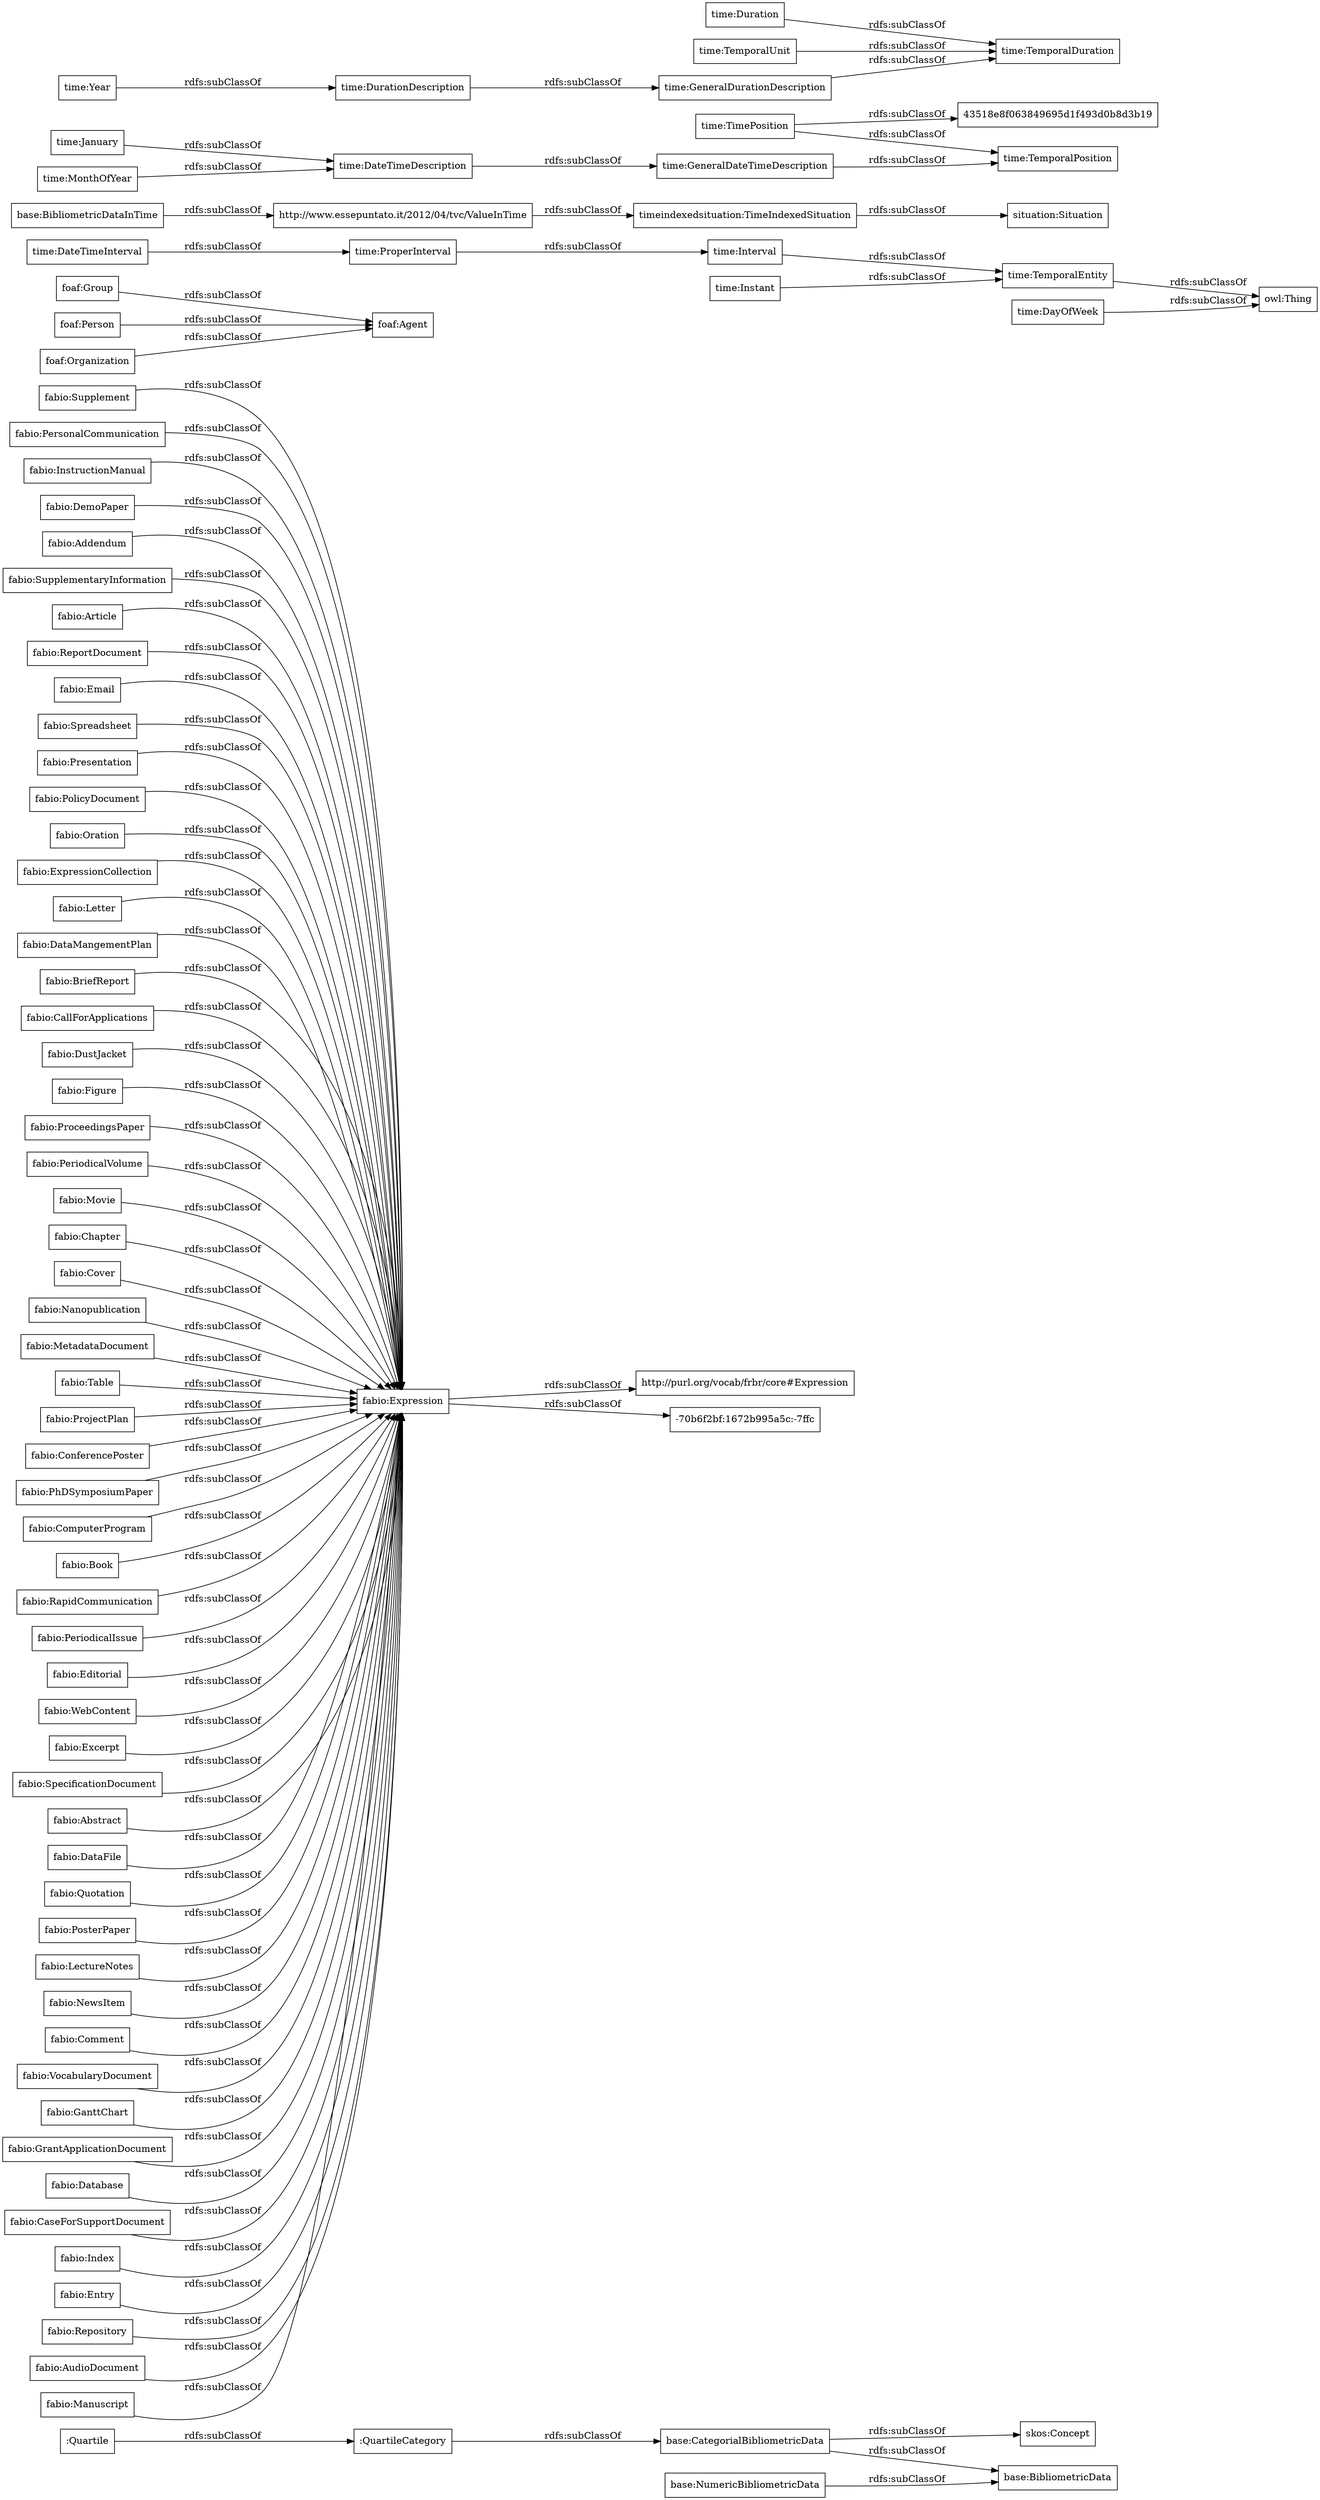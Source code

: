 digraph ar2dtool_diagram { 
rankdir=LR;
size="1000"
node [shape = rectangle, color="black"]; ":Quartile" "fabio:Supplement" "fabio:PersonalCommunication" "fabio:InstructionManual" "fabio:DemoPaper" "fabio:Addendum" "fabio:SupplementaryInformation" "fabio:Article" "fabio:ReportDocument" "http://purl.org/vocab/frbr/core#Expression" "fabio:Email" "fabio:Spreadsheet" "fabio:Presentation" "fabio:PolicyDocument" "fabio:Oration" "foaf:Group" "fabio:ExpressionCollection" "fabio:Letter" "fabio:DataMangementPlan" "fabio:BriefReport" "fabio:CallForApplications" "fabio:DustJacket" "foaf:Person" "fabio:Figure" "fabio:ProceedingsPaper" "fabio:PeriodicalVolume" "fabio:Movie" "fabio:Chapter" "fabio:Cover" "fabio:Nanopublication" "fabio:MetadataDocument" "fabio:Table" "fabio:ProjectPlan" "fabio:ConferencePoster" "fabio:PhDSymposiumPaper" "-70b6f2bf:1672b995a5c:-7ffc" ":QuartileCategory" "fabio:ComputerProgram" "foaf:Organization" "fabio:Book" "fabio:RapidCommunication" "fabio:PeriodicalIssue" "fabio:Editorial" "foaf:Agent" "fabio:WebContent" "fabio:Excerpt" "fabio:SpecificationDocument" "fabio:Abstract" "fabio:DataFile" "fabio:Quotation" "fabio:PosterPaper" "fabio:LectureNotes" "fabio:NewsItem" "fabio:Comment" "fabio:VocabularyDocument" "owl:Thing" "fabio:GanttChart" "fabio:GrantApplicationDocument" "fabio:Database" "fabio:Expression" "fabio:CaseForSupportDocument" "fabio:Index" "fabio:Entry" "fabio:Repository" "fabio:AudioDocument" "fabio:Manuscript" "base:NumericBibliometricData" "base:CategorialBibliometricData" "time:Interval" "skos:Concept" "http://www.essepuntato.it/2012/04/tvc/ValueInTime" "base:BibliometricDataInTime" "base:BibliometricData" "time:GeneralDateTimeDescription" "time:DateTimeInterval" "time:DurationDescription" "time:TemporalDuration" "time:Duration" "time:GeneralDurationDescription" "time:January" "time:ProperInterval" "time:TimePosition" "time:TemporalPosition" "time:TemporalEntity" "43518e8f063849695d1f493d0b8d3b19" "time:Year" "time:MonthOfYear" "time:DateTimeDescription" "time:TemporalUnit" "time:Instant" "time:DayOfWeek" "timeindexedsituation:TimeIndexedSituation" "situation:Situation" ; /*classes style*/
	"time:DateTimeDescription" -> "time:GeneralDateTimeDescription" [ label = "rdfs:subClassOf" ];
	"fabio:Presentation" -> "fabio:Expression" [ label = "rdfs:subClassOf" ];
	"time:Instant" -> "time:TemporalEntity" [ label = "rdfs:subClassOf" ];
	":Quartile" -> ":QuartileCategory" [ label = "rdfs:subClassOf" ];
	"fabio:PhDSymposiumPaper" -> "fabio:Expression" [ label = "rdfs:subClassOf" ];
	"fabio:Book" -> "fabio:Expression" [ label = "rdfs:subClassOf" ];
	"fabio:Oration" -> "fabio:Expression" [ label = "rdfs:subClassOf" ];
	"fabio:Cover" -> "fabio:Expression" [ label = "rdfs:subClassOf" ];
	"base:BibliometricDataInTime" -> "http://www.essepuntato.it/2012/04/tvc/ValueInTime" [ label = "rdfs:subClassOf" ];
	"http://www.essepuntato.it/2012/04/tvc/ValueInTime" -> "timeindexedsituation:TimeIndexedSituation" [ label = "rdfs:subClassOf" ];
	"fabio:Article" -> "fabio:Expression" [ label = "rdfs:subClassOf" ];
	"time:ProperInterval" -> "time:Interval" [ label = "rdfs:subClassOf" ];
	"fabio:Supplement" -> "fabio:Expression" [ label = "rdfs:subClassOf" ];
	"fabio:BriefReport" -> "fabio:Expression" [ label = "rdfs:subClassOf" ];
	"fabio:ExpressionCollection" -> "fabio:Expression" [ label = "rdfs:subClassOf" ];
	"time:MonthOfYear" -> "time:DateTimeDescription" [ label = "rdfs:subClassOf" ];
	"fabio:MetadataDocument" -> "fabio:Expression" [ label = "rdfs:subClassOf" ];
	"fabio:SpecificationDocument" -> "fabio:Expression" [ label = "rdfs:subClassOf" ];
	"fabio:ProjectPlan" -> "fabio:Expression" [ label = "rdfs:subClassOf" ];
	"fabio:Table" -> "fabio:Expression" [ label = "rdfs:subClassOf" ];
	"fabio:Entry" -> "fabio:Expression" [ label = "rdfs:subClassOf" ];
	"fabio:Editorial" -> "fabio:Expression" [ label = "rdfs:subClassOf" ];
	"fabio:SupplementaryInformation" -> "fabio:Expression" [ label = "rdfs:subClassOf" ];
	"base:NumericBibliometricData" -> "base:BibliometricData" [ label = "rdfs:subClassOf" ];
	"fabio:Addendum" -> "fabio:Expression" [ label = "rdfs:subClassOf" ];
	"time:Duration" -> "time:TemporalDuration" [ label = "rdfs:subClassOf" ];
	"fabio:Letter" -> "fabio:Expression" [ label = "rdfs:subClassOf" ];
	"fabio:DataFile" -> "fabio:Expression" [ label = "rdfs:subClassOf" ];
	"fabio:GanttChart" -> "fabio:Expression" [ label = "rdfs:subClassOf" ];
	":QuartileCategory" -> "base:CategorialBibliometricData" [ label = "rdfs:subClassOf" ];
	"fabio:GrantApplicationDocument" -> "fabio:Expression" [ label = "rdfs:subClassOf" ];
	"fabio:DustJacket" -> "fabio:Expression" [ label = "rdfs:subClassOf" ];
	"fabio:WebContent" -> "fabio:Expression" [ label = "rdfs:subClassOf" ];
	"fabio:Email" -> "fabio:Expression" [ label = "rdfs:subClassOf" ];
	"foaf:Organization" -> "foaf:Agent" [ label = "rdfs:subClassOf" ];
	"fabio:Expression" -> "-70b6f2bf:1672b995a5c:-7ffc" [ label = "rdfs:subClassOf" ];
	"fabio:Expression" -> "http://purl.org/vocab/frbr/core#Expression" [ label = "rdfs:subClassOf" ];
	"fabio:LectureNotes" -> "fabio:Expression" [ label = "rdfs:subClassOf" ];
	"fabio:PolicyDocument" -> "fabio:Expression" [ label = "rdfs:subClassOf" ];
	"fabio:Figure" -> "fabio:Expression" [ label = "rdfs:subClassOf" ];
	"fabio:Abstract" -> "fabio:Expression" [ label = "rdfs:subClassOf" ];
	"time:TimePosition" -> "43518e8f063849695d1f493d0b8d3b19" [ label = "rdfs:subClassOf" ];
	"time:TimePosition" -> "time:TemporalPosition" [ label = "rdfs:subClassOf" ];
	"fabio:Spreadsheet" -> "fabio:Expression" [ label = "rdfs:subClassOf" ];
	"timeindexedsituation:TimeIndexedSituation" -> "situation:Situation" [ label = "rdfs:subClassOf" ];
	"time:TemporalEntity" -> "owl:Thing" [ label = "rdfs:subClassOf" ];
	"fabio:PeriodicalIssue" -> "fabio:Expression" [ label = "rdfs:subClassOf" ];
	"fabio:NewsItem" -> "fabio:Expression" [ label = "rdfs:subClassOf" ];
	"fabio:PeriodicalVolume" -> "fabio:Expression" [ label = "rdfs:subClassOf" ];
	"fabio:ComputerProgram" -> "fabio:Expression" [ label = "rdfs:subClassOf" ];
	"fabio:Comment" -> "fabio:Expression" [ label = "rdfs:subClassOf" ];
	"fabio:InstructionManual" -> "fabio:Expression" [ label = "rdfs:subClassOf" ];
	"fabio:Manuscript" -> "fabio:Expression" [ label = "rdfs:subClassOf" ];
	"fabio:Excerpt" -> "fabio:Expression" [ label = "rdfs:subClassOf" ];
	"fabio:ConferencePoster" -> "fabio:Expression" [ label = "rdfs:subClassOf" ];
	"fabio:Repository" -> "fabio:Expression" [ label = "rdfs:subClassOf" ];
	"fabio:Quotation" -> "fabio:Expression" [ label = "rdfs:subClassOf" ];
	"fabio:Movie" -> "fabio:Expression" [ label = "rdfs:subClassOf" ];
	"time:GeneralDurationDescription" -> "time:TemporalDuration" [ label = "rdfs:subClassOf" ];
	"fabio:Nanopublication" -> "fabio:Expression" [ label = "rdfs:subClassOf" ];
	"fabio:DataMangementPlan" -> "fabio:Expression" [ label = "rdfs:subClassOf" ];
	"fabio:CallForApplications" -> "fabio:Expression" [ label = "rdfs:subClassOf" ];
	"time:DateTimeInterval" -> "time:ProperInterval" [ label = "rdfs:subClassOf" ];
	"fabio:PersonalCommunication" -> "fabio:Expression" [ label = "rdfs:subClassOf" ];
	"fabio:DemoPaper" -> "fabio:Expression" [ label = "rdfs:subClassOf" ];
	"fabio:Database" -> "fabio:Expression" [ label = "rdfs:subClassOf" ];
	"fabio:ReportDocument" -> "fabio:Expression" [ label = "rdfs:subClassOf" ];
	"fabio:VocabularyDocument" -> "fabio:Expression" [ label = "rdfs:subClassOf" ];
	"time:Interval" -> "time:TemporalEntity" [ label = "rdfs:subClassOf" ];
	"time:GeneralDateTimeDescription" -> "time:TemporalPosition" [ label = "rdfs:subClassOf" ];
	"foaf:Person" -> "foaf:Agent" [ label = "rdfs:subClassOf" ];
	"time:January" -> "time:DateTimeDescription" [ label = "rdfs:subClassOf" ];
	"fabio:Chapter" -> "fabio:Expression" [ label = "rdfs:subClassOf" ];
	"fabio:Index" -> "fabio:Expression" [ label = "rdfs:subClassOf" ];
	"fabio:CaseForSupportDocument" -> "fabio:Expression" [ label = "rdfs:subClassOf" ];
	"time:DayOfWeek" -> "owl:Thing" [ label = "rdfs:subClassOf" ];
	"foaf:Group" -> "foaf:Agent" [ label = "rdfs:subClassOf" ];
	"time:Year" -> "time:DurationDescription" [ label = "rdfs:subClassOf" ];
	"fabio:PosterPaper" -> "fabio:Expression" [ label = "rdfs:subClassOf" ];
	"time:DurationDescription" -> "time:GeneralDurationDescription" [ label = "rdfs:subClassOf" ];
	"fabio:ProceedingsPaper" -> "fabio:Expression" [ label = "rdfs:subClassOf" ];
	"time:TemporalUnit" -> "time:TemporalDuration" [ label = "rdfs:subClassOf" ];
	"base:CategorialBibliometricData" -> "base:BibliometricData" [ label = "rdfs:subClassOf" ];
	"base:CategorialBibliometricData" -> "skos:Concept" [ label = "rdfs:subClassOf" ];
	"fabio:RapidCommunication" -> "fabio:Expression" [ label = "rdfs:subClassOf" ];
	"fabio:AudioDocument" -> "fabio:Expression" [ label = "rdfs:subClassOf" ];

}
